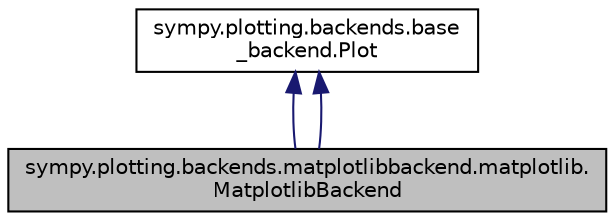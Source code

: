 digraph "sympy.plotting.backends.matplotlibbackend.matplotlib.MatplotlibBackend"
{
 // LATEX_PDF_SIZE
  edge [fontname="Helvetica",fontsize="10",labelfontname="Helvetica",labelfontsize="10"];
  node [fontname="Helvetica",fontsize="10",shape=record];
  Node1 [label="sympy.plotting.backends.matplotlibbackend.matplotlib.\lMatplotlibBackend",height=0.2,width=0.4,color="black", fillcolor="grey75", style="filled", fontcolor="black",tooltip=" "];
  Node2 -> Node1 [dir="back",color="midnightblue",fontsize="10",style="solid",fontname="Helvetica"];
  Node2 [label="sympy.plotting.backends.base\l_backend.Plot",height=0.2,width=0.4,color="black", fillcolor="white", style="filled",URL="$classsympy_1_1plotting_1_1backends_1_1base__backend_1_1Plot.html",tooltip=" "];
  Node2 -> Node1 [dir="back",color="midnightblue",fontsize="10",style="solid",fontname="Helvetica"];
}
